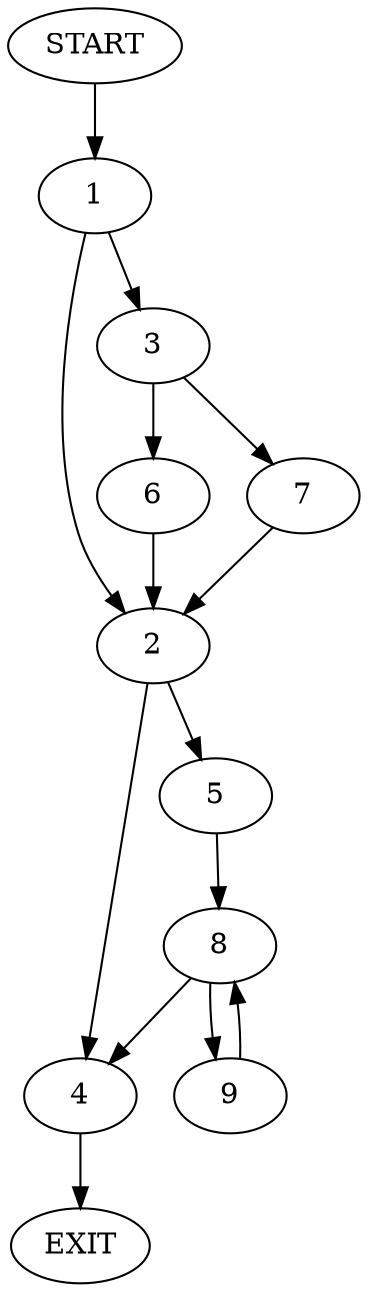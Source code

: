 digraph {
0 [label="START"]
10 [label="EXIT"]
0 -> 1
1 -> 2
1 -> 3
2 -> 4
2 -> 5
3 -> 6
3 -> 7
7 -> 2
6 -> 2
4 -> 10
5 -> 8
8 -> 4
8 -> 9
9 -> 8
}
